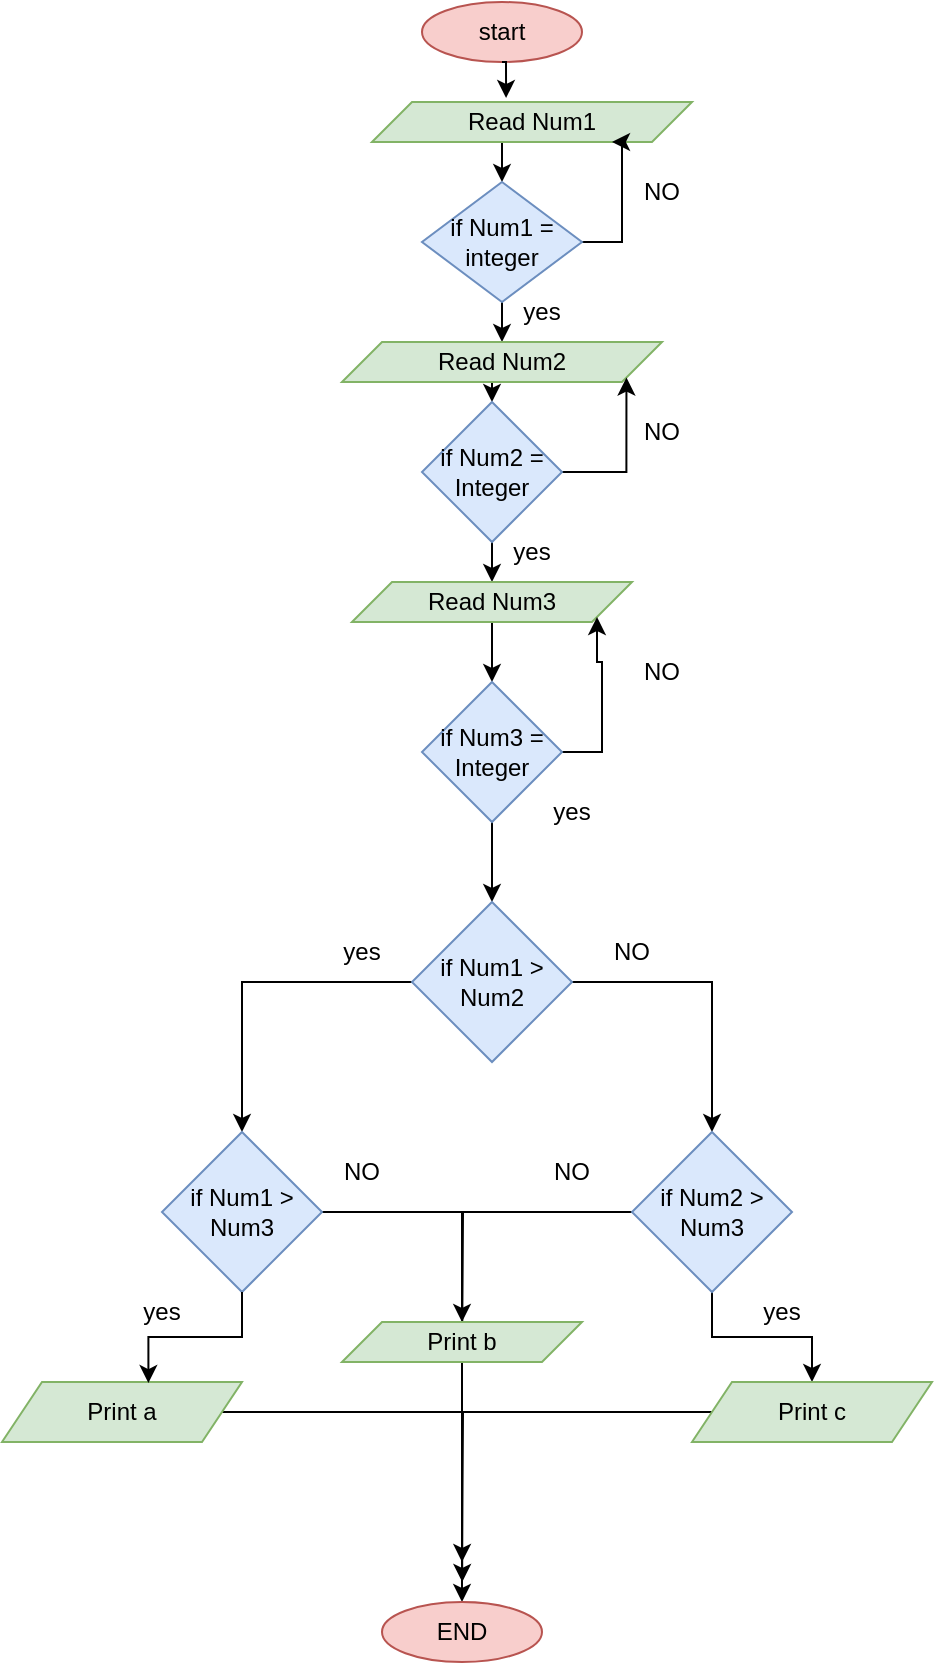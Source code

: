 <mxfile version="26.0.15">
  <diagram name="Page-1" id="roHi4zyF9zxRVfl3gYuZ">
    <mxGraphModel dx="934" dy="525" grid="1" gridSize="10" guides="1" tooltips="1" connect="1" arrows="1" fold="1" page="1" pageScale="1" pageWidth="827" pageHeight="1169" math="0" shadow="0">
      <root>
        <mxCell id="0" />
        <mxCell id="1" parent="0" />
        <mxCell id="fmsvRbr4pzbcuX7kDeb8-1" value="start" style="ellipse;whiteSpace=wrap;html=1;fillColor=#f8cecc;strokeColor=#b85450;" vertex="1" parent="1">
          <mxGeometry x="300" y="20" width="80" height="30" as="geometry" />
        </mxCell>
        <mxCell id="fmsvRbr4pzbcuX7kDeb8-22" style="edgeStyle=orthogonalEdgeStyle;rounded=0;orthogonalLoop=1;jettySize=auto;html=1;exitX=0.5;exitY=1;exitDx=0;exitDy=0;entryX=0.5;entryY=0;entryDx=0;entryDy=0;" edge="1" parent="1" source="fmsvRbr4pzbcuX7kDeb8-16" target="fmsvRbr4pzbcuX7kDeb8-17">
          <mxGeometry relative="1" as="geometry" />
        </mxCell>
        <mxCell id="fmsvRbr4pzbcuX7kDeb8-16" value="Read Num1" style="shape=parallelogram;perimeter=parallelogramPerimeter;whiteSpace=wrap;html=1;fixedSize=1;fillColor=#d5e8d4;strokeColor=#82b366;" vertex="1" parent="1">
          <mxGeometry x="275" y="70" width="160" height="20" as="geometry" />
        </mxCell>
        <mxCell id="fmsvRbr4pzbcuX7kDeb8-23" style="edgeStyle=orthogonalEdgeStyle;rounded=0;orthogonalLoop=1;jettySize=auto;html=1;exitX=0.5;exitY=1;exitDx=0;exitDy=0;entryX=0.5;entryY=0;entryDx=0;entryDy=0;" edge="1" parent="1" source="fmsvRbr4pzbcuX7kDeb8-17" target="fmsvRbr4pzbcuX7kDeb8-18">
          <mxGeometry relative="1" as="geometry" />
        </mxCell>
        <mxCell id="fmsvRbr4pzbcuX7kDeb8-43" style="edgeStyle=orthogonalEdgeStyle;rounded=0;orthogonalLoop=1;jettySize=auto;html=1;exitX=1;exitY=0.5;exitDx=0;exitDy=0;entryX=0.75;entryY=1;entryDx=0;entryDy=0;" edge="1" parent="1" source="fmsvRbr4pzbcuX7kDeb8-17" target="fmsvRbr4pzbcuX7kDeb8-16">
          <mxGeometry relative="1" as="geometry" />
        </mxCell>
        <mxCell id="fmsvRbr4pzbcuX7kDeb8-17" value="if Num1 = integer" style="rhombus;whiteSpace=wrap;html=1;fillColor=#dae8fc;strokeColor=#6c8ebf;" vertex="1" parent="1">
          <mxGeometry x="300" y="110" width="80" height="60" as="geometry" />
        </mxCell>
        <mxCell id="fmsvRbr4pzbcuX7kDeb8-25" style="edgeStyle=orthogonalEdgeStyle;rounded=0;orthogonalLoop=1;jettySize=auto;html=1;exitX=0.5;exitY=1;exitDx=0;exitDy=0;entryX=0.5;entryY=0;entryDx=0;entryDy=0;" edge="1" parent="1" source="fmsvRbr4pzbcuX7kDeb8-18" target="fmsvRbr4pzbcuX7kDeb8-19">
          <mxGeometry relative="1" as="geometry" />
        </mxCell>
        <mxCell id="fmsvRbr4pzbcuX7kDeb8-18" value="Read Num2" style="shape=parallelogram;perimeter=parallelogramPerimeter;whiteSpace=wrap;html=1;fixedSize=1;fillColor=#d5e8d4;strokeColor=#82b366;" vertex="1" parent="1">
          <mxGeometry x="260" y="190" width="160" height="20" as="geometry" />
        </mxCell>
        <mxCell id="fmsvRbr4pzbcuX7kDeb8-26" style="edgeStyle=orthogonalEdgeStyle;rounded=0;orthogonalLoop=1;jettySize=auto;html=1;exitX=0.5;exitY=1;exitDx=0;exitDy=0;entryX=0.5;entryY=0;entryDx=0;entryDy=0;" edge="1" parent="1" source="fmsvRbr4pzbcuX7kDeb8-19" target="fmsvRbr4pzbcuX7kDeb8-20">
          <mxGeometry relative="1" as="geometry" />
        </mxCell>
        <mxCell id="fmsvRbr4pzbcuX7kDeb8-48" style="edgeStyle=orthogonalEdgeStyle;rounded=0;orthogonalLoop=1;jettySize=auto;html=1;exitX=1;exitY=0.5;exitDx=0;exitDy=0;entryX=1;entryY=1;entryDx=0;entryDy=0;" edge="1" parent="1" source="fmsvRbr4pzbcuX7kDeb8-19" target="fmsvRbr4pzbcuX7kDeb8-18">
          <mxGeometry relative="1" as="geometry" />
        </mxCell>
        <mxCell id="fmsvRbr4pzbcuX7kDeb8-19" value="if Num2 = Integer" style="rhombus;whiteSpace=wrap;html=1;fillColor=#dae8fc;strokeColor=#6c8ebf;" vertex="1" parent="1">
          <mxGeometry x="300" y="220" width="70" height="70" as="geometry" />
        </mxCell>
        <mxCell id="fmsvRbr4pzbcuX7kDeb8-30" style="edgeStyle=orthogonalEdgeStyle;rounded=0;orthogonalLoop=1;jettySize=auto;html=1;exitX=0.5;exitY=1;exitDx=0;exitDy=0;entryX=0.5;entryY=0;entryDx=0;entryDy=0;" edge="1" parent="1" source="fmsvRbr4pzbcuX7kDeb8-20" target="fmsvRbr4pzbcuX7kDeb8-21">
          <mxGeometry relative="1" as="geometry" />
        </mxCell>
        <mxCell id="fmsvRbr4pzbcuX7kDeb8-20" value="Read Num3" style="shape=parallelogram;perimeter=parallelogramPerimeter;whiteSpace=wrap;html=1;fixedSize=1;fillColor=#d5e8d4;strokeColor=#82b366;" vertex="1" parent="1">
          <mxGeometry x="265" y="310" width="140" height="20" as="geometry" />
        </mxCell>
        <mxCell id="fmsvRbr4pzbcuX7kDeb8-49" style="edgeStyle=orthogonalEdgeStyle;rounded=0;orthogonalLoop=1;jettySize=auto;html=1;exitX=1;exitY=0.5;exitDx=0;exitDy=0;entryX=1;entryY=1;entryDx=0;entryDy=0;" edge="1" parent="1" source="fmsvRbr4pzbcuX7kDeb8-21" target="fmsvRbr4pzbcuX7kDeb8-20">
          <mxGeometry relative="1" as="geometry">
            <Array as="points">
              <mxPoint x="390" y="395" />
              <mxPoint x="390" y="350" />
              <mxPoint x="388" y="350" />
            </Array>
          </mxGeometry>
        </mxCell>
        <mxCell id="fmsvRbr4pzbcuX7kDeb8-65" style="edgeStyle=orthogonalEdgeStyle;rounded=0;orthogonalLoop=1;jettySize=auto;html=1;exitX=0.5;exitY=1;exitDx=0;exitDy=0;entryX=0.5;entryY=0;entryDx=0;entryDy=0;" edge="1" parent="1" source="fmsvRbr4pzbcuX7kDeb8-21" target="fmsvRbr4pzbcuX7kDeb8-53">
          <mxGeometry relative="1" as="geometry" />
        </mxCell>
        <mxCell id="fmsvRbr4pzbcuX7kDeb8-21" value="if Num3 = Integer" style="rhombus;whiteSpace=wrap;html=1;fillColor=#dae8fc;strokeColor=#6c8ebf;" vertex="1" parent="1">
          <mxGeometry x="300" y="360" width="70" height="70" as="geometry" />
        </mxCell>
        <mxCell id="fmsvRbr4pzbcuX7kDeb8-27" value="yes" style="text;html=1;align=center;verticalAlign=middle;whiteSpace=wrap;rounded=0;" vertex="1" parent="1">
          <mxGeometry x="330" y="160" width="60" height="30" as="geometry" />
        </mxCell>
        <mxCell id="fmsvRbr4pzbcuX7kDeb8-28" value="yes" style="text;html=1;align=center;verticalAlign=middle;whiteSpace=wrap;rounded=0;" vertex="1" parent="1">
          <mxGeometry x="345" y="410" width="60" height="30" as="geometry" />
        </mxCell>
        <mxCell id="fmsvRbr4pzbcuX7kDeb8-29" value="yes" style="text;html=1;align=center;verticalAlign=middle;whiteSpace=wrap;rounded=0;" vertex="1" parent="1">
          <mxGeometry x="325" y="280" width="60" height="30" as="geometry" />
        </mxCell>
        <mxCell id="fmsvRbr4pzbcuX7kDeb8-42" style="edgeStyle=orthogonalEdgeStyle;rounded=0;orthogonalLoop=1;jettySize=auto;html=1;exitX=0.5;exitY=1;exitDx=0;exitDy=0;entryX=0.419;entryY=-0.1;entryDx=0;entryDy=0;entryPerimeter=0;" edge="1" parent="1" source="fmsvRbr4pzbcuX7kDeb8-1" target="fmsvRbr4pzbcuX7kDeb8-16">
          <mxGeometry relative="1" as="geometry" />
        </mxCell>
        <mxCell id="fmsvRbr4pzbcuX7kDeb8-44" value="NO" style="text;html=1;align=center;verticalAlign=middle;whiteSpace=wrap;rounded=0;" vertex="1" parent="1">
          <mxGeometry x="390" y="100" width="60" height="30" as="geometry" />
        </mxCell>
        <mxCell id="fmsvRbr4pzbcuX7kDeb8-50" value="NO" style="text;html=1;align=center;verticalAlign=middle;whiteSpace=wrap;rounded=0;" vertex="1" parent="1">
          <mxGeometry x="390" y="220" width="60" height="30" as="geometry" />
        </mxCell>
        <mxCell id="fmsvRbr4pzbcuX7kDeb8-52" value="NO" style="text;html=1;align=center;verticalAlign=middle;whiteSpace=wrap;rounded=0;" vertex="1" parent="1">
          <mxGeometry x="390" y="340" width="60" height="30" as="geometry" />
        </mxCell>
        <mxCell id="fmsvRbr4pzbcuX7kDeb8-63" style="edgeStyle=orthogonalEdgeStyle;rounded=0;orthogonalLoop=1;jettySize=auto;html=1;exitX=0;exitY=0.5;exitDx=0;exitDy=0;entryX=0.5;entryY=0;entryDx=0;entryDy=0;" edge="1" parent="1" source="fmsvRbr4pzbcuX7kDeb8-53" target="fmsvRbr4pzbcuX7kDeb8-54">
          <mxGeometry relative="1" as="geometry" />
        </mxCell>
        <mxCell id="fmsvRbr4pzbcuX7kDeb8-64" style="edgeStyle=orthogonalEdgeStyle;rounded=0;orthogonalLoop=1;jettySize=auto;html=1;exitX=1;exitY=0.5;exitDx=0;exitDy=0;entryX=0.5;entryY=0;entryDx=0;entryDy=0;" edge="1" parent="1" source="fmsvRbr4pzbcuX7kDeb8-53" target="fmsvRbr4pzbcuX7kDeb8-55">
          <mxGeometry relative="1" as="geometry" />
        </mxCell>
        <mxCell id="fmsvRbr4pzbcuX7kDeb8-53" value="if Num1 &amp;gt; Num2" style="rhombus;whiteSpace=wrap;html=1;fillColor=#dae8fc;strokeColor=#6c8ebf;" vertex="1" parent="1">
          <mxGeometry x="295" y="470" width="80" height="80" as="geometry" />
        </mxCell>
        <mxCell id="fmsvRbr4pzbcuX7kDeb8-66" style="edgeStyle=orthogonalEdgeStyle;rounded=0;orthogonalLoop=1;jettySize=auto;html=1;exitX=1;exitY=0.5;exitDx=0;exitDy=0;" edge="1" parent="1" source="fmsvRbr4pzbcuX7kDeb8-54">
          <mxGeometry relative="1" as="geometry">
            <mxPoint x="320.0" y="700" as="targetPoint" />
          </mxGeometry>
        </mxCell>
        <mxCell id="fmsvRbr4pzbcuX7kDeb8-54" value="if Num1 &amp;gt; Num3" style="rhombus;whiteSpace=wrap;html=1;fillColor=#dae8fc;strokeColor=#6c8ebf;" vertex="1" parent="1">
          <mxGeometry x="170" y="585" width="80" height="80" as="geometry" />
        </mxCell>
        <mxCell id="fmsvRbr4pzbcuX7kDeb8-60" style="edgeStyle=orthogonalEdgeStyle;rounded=0;orthogonalLoop=1;jettySize=auto;html=1;entryX=0.5;entryY=0;entryDx=0;entryDy=0;" edge="1" parent="1" source="fmsvRbr4pzbcuX7kDeb8-55" target="fmsvRbr4pzbcuX7kDeb8-58">
          <mxGeometry relative="1" as="geometry" />
        </mxCell>
        <mxCell id="fmsvRbr4pzbcuX7kDeb8-61" style="edgeStyle=orthogonalEdgeStyle;rounded=0;orthogonalLoop=1;jettySize=auto;html=1;exitX=0;exitY=0.5;exitDx=0;exitDy=0;entryX=0.5;entryY=0;entryDx=0;entryDy=0;" edge="1" parent="1" source="fmsvRbr4pzbcuX7kDeb8-55" target="fmsvRbr4pzbcuX7kDeb8-57">
          <mxGeometry relative="1" as="geometry" />
        </mxCell>
        <mxCell id="fmsvRbr4pzbcuX7kDeb8-55" value="if Num2 &amp;gt; Num3" style="rhombus;whiteSpace=wrap;html=1;fillColor=#dae8fc;strokeColor=#6c8ebf;" vertex="1" parent="1">
          <mxGeometry x="405" y="585" width="80" height="80" as="geometry" />
        </mxCell>
        <mxCell id="fmsvRbr4pzbcuX7kDeb8-68" style="edgeStyle=orthogonalEdgeStyle;rounded=0;orthogonalLoop=1;jettySize=auto;html=1;" edge="1" parent="1" source="fmsvRbr4pzbcuX7kDeb8-56" target="fmsvRbr4pzbcuX7kDeb8-59">
          <mxGeometry relative="1" as="geometry" />
        </mxCell>
        <mxCell id="fmsvRbr4pzbcuX7kDeb8-56" value="Print a" style="shape=parallelogram;perimeter=parallelogramPerimeter;whiteSpace=wrap;html=1;fixedSize=1;fillColor=#d5e8d4;strokeColor=#82b366;" vertex="1" parent="1">
          <mxGeometry x="90" y="710" width="120" height="30" as="geometry" />
        </mxCell>
        <mxCell id="fmsvRbr4pzbcuX7kDeb8-69" style="edgeStyle=orthogonalEdgeStyle;rounded=0;orthogonalLoop=1;jettySize=auto;html=1;exitX=0.5;exitY=1;exitDx=0;exitDy=0;" edge="1" parent="1" source="fmsvRbr4pzbcuX7kDeb8-57">
          <mxGeometry relative="1" as="geometry">
            <mxPoint x="320.118" y="810" as="targetPoint" />
          </mxGeometry>
        </mxCell>
        <mxCell id="fmsvRbr4pzbcuX7kDeb8-57" value="Print b" style="shape=parallelogram;perimeter=parallelogramPerimeter;whiteSpace=wrap;html=1;fixedSize=1;fillColor=#d5e8d4;strokeColor=#82b366;" vertex="1" parent="1">
          <mxGeometry x="260" y="680" width="120" height="20" as="geometry" />
        </mxCell>
        <mxCell id="fmsvRbr4pzbcuX7kDeb8-70" style="edgeStyle=orthogonalEdgeStyle;rounded=0;orthogonalLoop=1;jettySize=auto;html=1;" edge="1" parent="1" source="fmsvRbr4pzbcuX7kDeb8-58">
          <mxGeometry relative="1" as="geometry">
            <mxPoint x="320.0" y="800" as="targetPoint" />
          </mxGeometry>
        </mxCell>
        <mxCell id="fmsvRbr4pzbcuX7kDeb8-58" value="Print c" style="shape=parallelogram;perimeter=parallelogramPerimeter;whiteSpace=wrap;html=1;fixedSize=1;fillColor=#d5e8d4;strokeColor=#82b366;" vertex="1" parent="1">
          <mxGeometry x="435" y="710" width="120" height="30" as="geometry" />
        </mxCell>
        <mxCell id="fmsvRbr4pzbcuX7kDeb8-59" value="END" style="ellipse;whiteSpace=wrap;html=1;fillColor=#f8cecc;strokeColor=#b85450;" vertex="1" parent="1">
          <mxGeometry x="280" y="820" width="80" height="30" as="geometry" />
        </mxCell>
        <mxCell id="fmsvRbr4pzbcuX7kDeb8-67" style="edgeStyle=orthogonalEdgeStyle;rounded=0;orthogonalLoop=1;jettySize=auto;html=1;exitX=0.5;exitY=1;exitDx=0;exitDy=0;entryX=0.61;entryY=0.018;entryDx=0;entryDy=0;entryPerimeter=0;" edge="1" parent="1" source="fmsvRbr4pzbcuX7kDeb8-54" target="fmsvRbr4pzbcuX7kDeb8-56">
          <mxGeometry relative="1" as="geometry" />
        </mxCell>
        <mxCell id="fmsvRbr4pzbcuX7kDeb8-71" value="yes" style="text;html=1;align=center;verticalAlign=middle;whiteSpace=wrap;rounded=0;" vertex="1" parent="1">
          <mxGeometry x="240" y="480" width="60" height="30" as="geometry" />
        </mxCell>
        <mxCell id="fmsvRbr4pzbcuX7kDeb8-72" value="yes" style="text;html=1;align=center;verticalAlign=middle;whiteSpace=wrap;rounded=0;" vertex="1" parent="1">
          <mxGeometry x="140" y="660" width="60" height="30" as="geometry" />
        </mxCell>
        <mxCell id="fmsvRbr4pzbcuX7kDeb8-73" value="NO" style="text;html=1;align=center;verticalAlign=middle;whiteSpace=wrap;rounded=0;" vertex="1" parent="1">
          <mxGeometry x="240" y="590" width="60" height="30" as="geometry" />
        </mxCell>
        <mxCell id="fmsvRbr4pzbcuX7kDeb8-74" value="NO" style="text;html=1;align=center;verticalAlign=middle;whiteSpace=wrap;rounded=0;" vertex="1" parent="1">
          <mxGeometry x="375" y="480" width="60" height="30" as="geometry" />
        </mxCell>
        <mxCell id="fmsvRbr4pzbcuX7kDeb8-75" value="NO" style="text;html=1;align=center;verticalAlign=middle;whiteSpace=wrap;rounded=0;" vertex="1" parent="1">
          <mxGeometry x="345" y="590" width="60" height="30" as="geometry" />
        </mxCell>
        <mxCell id="fmsvRbr4pzbcuX7kDeb8-76" value="yes" style="text;html=1;align=center;verticalAlign=middle;whiteSpace=wrap;rounded=0;" vertex="1" parent="1">
          <mxGeometry x="450" y="660" width="60" height="30" as="geometry" />
        </mxCell>
      </root>
    </mxGraphModel>
  </diagram>
</mxfile>
